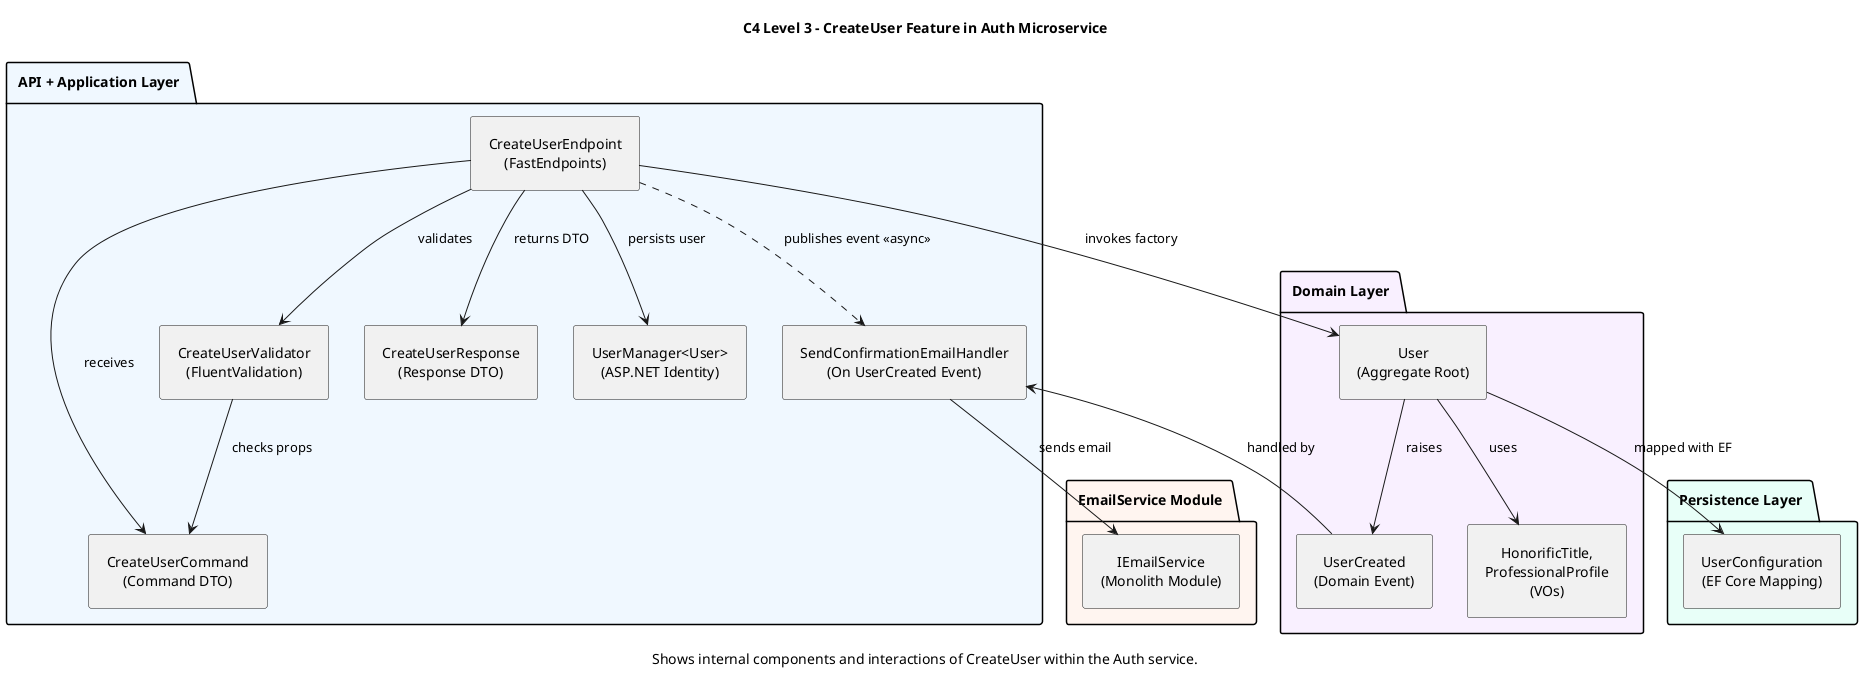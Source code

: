 @startuml CreateUserComponentDiagram_C4

skinparam componentStyle rectangle
skinparam defaultTextAlignment center
'skinparam linetype ortho
skinparam shadowing false
skinparam padding 8

title C4 Level 3 – CreateUser Feature in Auth Microservice
caption Shows internal components and interactions of CreateUser within the Auth service.

' API + Application Layer
package "API + Application Layer" #F0F8FF {
  [CreateUserEndpoint\n(FastEndpoints)] as Endpoint
  [CreateUserCommand\n(Command DTO)] as Command
  [CreateUserValidator\n(FluentValidation)] as Validator
  [CreateUserResponse\n(Response DTO)] as Response
  [UserManager<User>\n(ASP.NET Identity)] as UserManager
  [SendConfirmationEmailHandler\n(On UserCreated Event)] as UserCreatedHandler
}

' Domain Layer
package "Domain Layer" #F9F0FF {
  [User\n(Aggregate Root)] as User
  [UserCreated\n(Domain Event)] as Event
  [HonorificTitle,\nProfessionalProfile\n(VOs)] as VOs
}

' Persistence Layer
package "Persistence Layer" #E8FFF8 {
  [UserConfiguration\n(EF Core Mapping)] as ORM
}

' EmailService Module
package "EmailService Module" #FFF5F0 {
  [IEmailService\n(Monolith Module)] as EmailService
}

' Relationships
Endpoint --> Command : receives
Endpoint --> Validator : validates
Validator --> Command : checks props
Endpoint --> UserManager : persists user
Endpoint --> User : invokes factory
User --> VOs : uses
User --> Event : raises
Event --> UserCreatedHandler : handled by
Endpoint ..> UserCreatedHandler : publishes event <<async>>
User --> ORM : mapped with EF
UserCreatedHandler --> EmailService : sends email
Endpoint --> Response : returns DTO

@enduml
